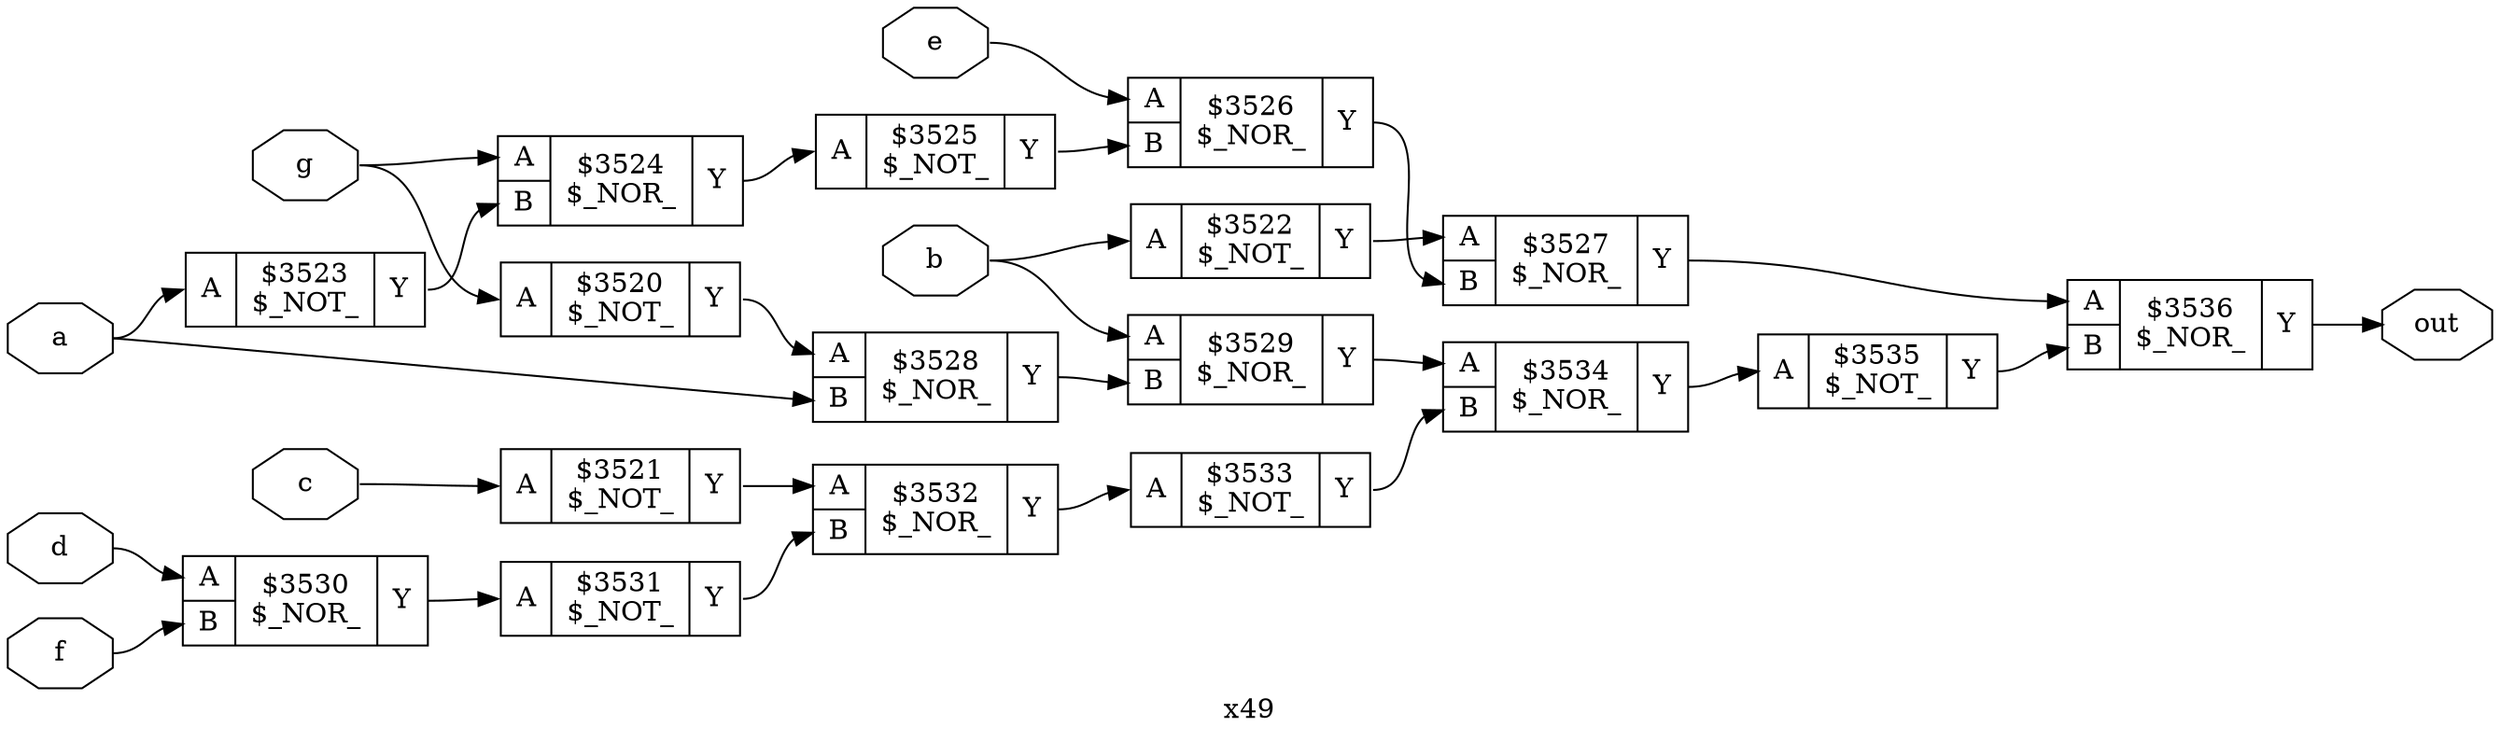 digraph "x49" {
label="x49";
rankdir="LR";
remincross=true;
n17 [ shape=octagon, label="a", color="black", fontcolor="black" ];
n18 [ shape=octagon, label="b", color="black", fontcolor="black" ];
n19 [ shape=octagon, label="c", color="black", fontcolor="black" ];
n20 [ shape=octagon, label="d", color="black", fontcolor="black" ];
n21 [ shape=octagon, label="e", color="black", fontcolor="black" ];
n22 [ shape=octagon, label="f", color="black", fontcolor="black" ];
n23 [ shape=octagon, label="g", color="black", fontcolor="black" ];
n24 [ shape=octagon, label="out", color="black", fontcolor="black" ];
c27 [ shape=record, label="{{<p25> A}|$3520\n$_NOT_|{<p26> Y}}" ];
c28 [ shape=record, label="{{<p25> A}|$3521\n$_NOT_|{<p26> Y}}" ];
c29 [ shape=record, label="{{<p25> A}|$3522\n$_NOT_|{<p26> Y}}" ];
c30 [ shape=record, label="{{<p25> A}|$3523\n$_NOT_|{<p26> Y}}" ];
c32 [ shape=record, label="{{<p25> A|<p31> B}|$3524\n$_NOR_|{<p26> Y}}" ];
c33 [ shape=record, label="{{<p25> A}|$3525\n$_NOT_|{<p26> Y}}" ];
c34 [ shape=record, label="{{<p25> A|<p31> B}|$3526\n$_NOR_|{<p26> Y}}" ];
c35 [ shape=record, label="{{<p25> A|<p31> B}|$3527\n$_NOR_|{<p26> Y}}" ];
c36 [ shape=record, label="{{<p25> A|<p31> B}|$3528\n$_NOR_|{<p26> Y}}" ];
c37 [ shape=record, label="{{<p25> A|<p31> B}|$3529\n$_NOR_|{<p26> Y}}" ];
c38 [ shape=record, label="{{<p25> A|<p31> B}|$3530\n$_NOR_|{<p26> Y}}" ];
c39 [ shape=record, label="{{<p25> A}|$3531\n$_NOT_|{<p26> Y}}" ];
c40 [ shape=record, label="{{<p25> A|<p31> B}|$3532\n$_NOR_|{<p26> Y}}" ];
c41 [ shape=record, label="{{<p25> A}|$3533\n$_NOT_|{<p26> Y}}" ];
c42 [ shape=record, label="{{<p25> A|<p31> B}|$3534\n$_NOR_|{<p26> Y}}" ];
c43 [ shape=record, label="{{<p25> A}|$3535\n$_NOT_|{<p26> Y}}" ];
c44 [ shape=record, label="{{<p25> A|<p31> B}|$3536\n$_NOR_|{<p26> Y}}" ];
c28:p26:e -> c40:p25:w [color="black", label=""];
c38:p26:e -> c39:p25:w [color="black", label=""];
c39:p26:e -> c40:p31:w [color="black", label=""];
c40:p26:e -> c41:p25:w [color="black", label=""];
c41:p26:e -> c42:p31:w [color="black", label=""];
c42:p26:e -> c43:p25:w [color="black", label=""];
c43:p26:e -> c44:p31:w [color="black", label=""];
c27:p26:e -> c36:p25:w [color="black", label=""];
n17:e -> c30:p25:w [color="black", label=""];
n17:e -> c36:p31:w [color="black", label=""];
n18:e -> c29:p25:w [color="black", label=""];
n18:e -> c37:p25:w [color="black", label=""];
n19:e -> c28:p25:w [color="black", label=""];
c29:p26:e -> c35:p25:w [color="black", label=""];
n20:e -> c38:p25:w [color="black", label=""];
n21:e -> c34:p25:w [color="black", label=""];
n22:e -> c38:p31:w [color="black", label=""];
n23:e -> c27:p25:w [color="black", label=""];
n23:e -> c32:p25:w [color="black", label=""];
c44:p26:e -> n24:w [color="black", label=""];
c30:p26:e -> c32:p31:w [color="black", label=""];
c32:p26:e -> c33:p25:w [color="black", label=""];
c33:p26:e -> c34:p31:w [color="black", label=""];
c34:p26:e -> c35:p31:w [color="black", label=""];
c35:p26:e -> c44:p25:w [color="black", label=""];
c36:p26:e -> c37:p31:w [color="black", label=""];
c37:p26:e -> c42:p25:w [color="black", label=""];
}
